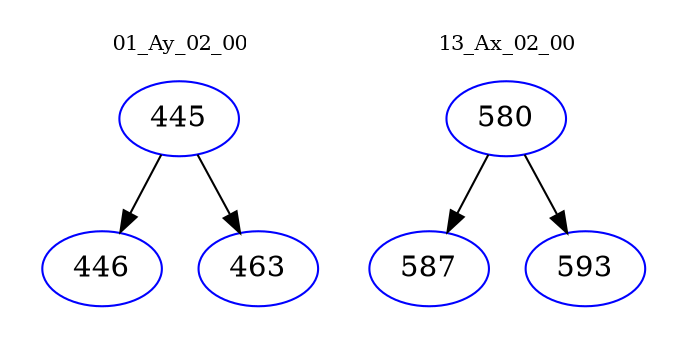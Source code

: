 digraph{
subgraph cluster_0 {
color = white
label = "01_Ay_02_00";
fontsize=10;
T0_445 [label="445", color="blue"]
T0_445 -> T0_446 [color="black"]
T0_446 [label="446", color="blue"]
T0_445 -> T0_463 [color="black"]
T0_463 [label="463", color="blue"]
}
subgraph cluster_1 {
color = white
label = "13_Ax_02_00";
fontsize=10;
T1_580 [label="580", color="blue"]
T1_580 -> T1_587 [color="black"]
T1_587 [label="587", color="blue"]
T1_580 -> T1_593 [color="black"]
T1_593 [label="593", color="blue"]
}
}

